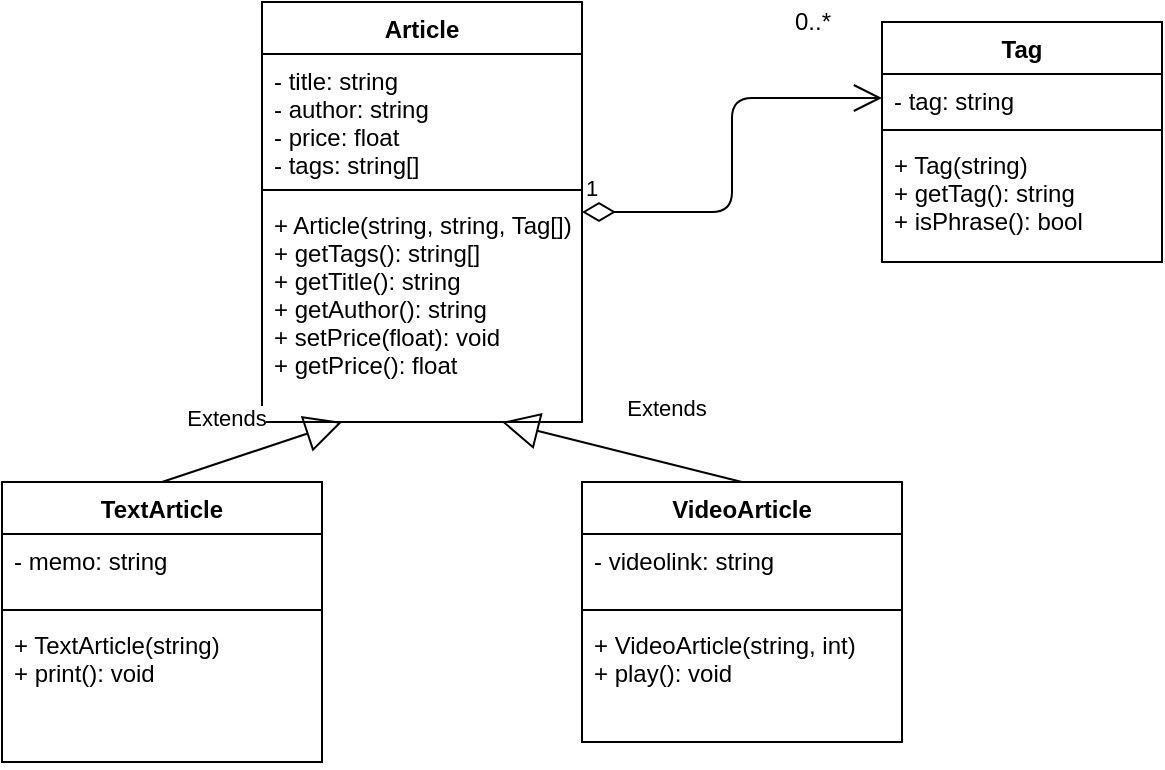 <mxfile version="13.10.9" type="github">
  <diagram id="Vd4rNCXtSsH7h7m5AwRn" name="Article">
    <mxGraphModel dx="786" dy="486" grid="1" gridSize="10" guides="1" tooltips="1" connect="1" arrows="1" fold="1" page="1" pageScale="1" pageWidth="827" pageHeight="1169" math="0" shadow="0">
      <root>
        <mxCell id="5uMioibvbi96hbgjhdTk-0" />
        <mxCell id="5uMioibvbi96hbgjhdTk-1" parent="5uMioibvbi96hbgjhdTk-0" />
        <mxCell id="5uMioibvbi96hbgjhdTk-2" value="Article" style="swimlane;fontStyle=1;align=center;verticalAlign=top;childLayout=stackLayout;horizontal=1;startSize=26;horizontalStack=0;resizeParent=1;resizeParentMax=0;resizeLast=0;collapsible=1;marginBottom=0;" parent="5uMioibvbi96hbgjhdTk-1" vertex="1">
          <mxGeometry x="280" y="140" width="160" height="210" as="geometry">
            <mxRectangle x="280" y="140" width="70" height="26" as="alternateBounds" />
          </mxGeometry>
        </mxCell>
        <mxCell id="5uMioibvbi96hbgjhdTk-3" value="- title: string&#xa;- author: string&#xa;- price: float&#xa;- tags: string[]" style="text;strokeColor=none;fillColor=none;align=left;verticalAlign=top;spacingLeft=4;spacingRight=4;overflow=hidden;rotatable=0;points=[[0,0.5],[1,0.5]];portConstraint=eastwest;" parent="5uMioibvbi96hbgjhdTk-2" vertex="1">
          <mxGeometry y="26" width="160" height="64" as="geometry" />
        </mxCell>
        <mxCell id="5uMioibvbi96hbgjhdTk-4" value="" style="line;strokeWidth=1;fillColor=none;align=left;verticalAlign=middle;spacingTop=-1;spacingLeft=3;spacingRight=3;rotatable=0;labelPosition=right;points=[];portConstraint=eastwest;" parent="5uMioibvbi96hbgjhdTk-2" vertex="1">
          <mxGeometry y="90" width="160" height="8" as="geometry" />
        </mxCell>
        <mxCell id="5uMioibvbi96hbgjhdTk-5" value="+ Article(string, string, Tag[])&#xa;+ getTags(): string[] &#xa;+ getTitle(): string&#xa;+ getAuthor(): string&#xa;+ setPrice(float): void&#xa;+ getPrice(): float" style="text;strokeColor=none;fillColor=none;align=left;verticalAlign=top;spacingLeft=4;spacingRight=4;overflow=hidden;rotatable=0;points=[[0,0.5],[1,0.5]];portConstraint=eastwest;" parent="5uMioibvbi96hbgjhdTk-2" vertex="1">
          <mxGeometry y="98" width="160" height="112" as="geometry" />
        </mxCell>
        <mxCell id="5uMioibvbi96hbgjhdTk-6" value="Tag" style="swimlane;fontStyle=1;align=center;verticalAlign=top;childLayout=stackLayout;horizontal=1;startSize=26;horizontalStack=0;resizeParent=1;resizeParentMax=0;resizeLast=0;collapsible=1;marginBottom=0;" parent="5uMioibvbi96hbgjhdTk-1" vertex="1">
          <mxGeometry x="590" y="150" width="140" height="120" as="geometry">
            <mxRectangle x="590" y="150" width="50" height="26" as="alternateBounds" />
          </mxGeometry>
        </mxCell>
        <mxCell id="5uMioibvbi96hbgjhdTk-7" value="- tag: string&#xa;" style="text;strokeColor=none;fillColor=none;align=left;verticalAlign=top;spacingLeft=4;spacingRight=4;overflow=hidden;rotatable=0;points=[[0,0.5],[1,0.5]];portConstraint=eastwest;" parent="5uMioibvbi96hbgjhdTk-6" vertex="1">
          <mxGeometry y="26" width="140" height="24" as="geometry" />
        </mxCell>
        <mxCell id="5uMioibvbi96hbgjhdTk-8" value="" style="line;strokeWidth=1;fillColor=none;align=left;verticalAlign=middle;spacingTop=-1;spacingLeft=3;spacingRight=3;rotatable=0;labelPosition=right;points=[];portConstraint=eastwest;" parent="5uMioibvbi96hbgjhdTk-6" vertex="1">
          <mxGeometry y="50" width="140" height="8" as="geometry" />
        </mxCell>
        <mxCell id="5uMioibvbi96hbgjhdTk-9" value="+ Tag(string)&#xa;+ getTag(): string&#xa;+ isPhrase(): bool" style="text;strokeColor=none;fillColor=none;align=left;verticalAlign=top;spacingLeft=4;spacingRight=4;overflow=hidden;rotatable=0;points=[[0,0.5],[1,0.5]];portConstraint=eastwest;" parent="5uMioibvbi96hbgjhdTk-6" vertex="1">
          <mxGeometry y="58" width="140" height="62" as="geometry" />
        </mxCell>
        <mxCell id="5uMioibvbi96hbgjhdTk-15" value="TextArticle" style="swimlane;fontStyle=1;align=center;verticalAlign=top;childLayout=stackLayout;horizontal=1;startSize=26;horizontalStack=0;resizeParent=1;resizeParentMax=0;resizeLast=0;collapsible=1;marginBottom=0;" parent="5uMioibvbi96hbgjhdTk-1" vertex="1">
          <mxGeometry x="150" y="380" width="160" height="140" as="geometry">
            <mxRectangle x="150" y="280" width="90" height="26" as="alternateBounds" />
          </mxGeometry>
        </mxCell>
        <mxCell id="5uMioibvbi96hbgjhdTk-16" value="- memo: string" style="text;strokeColor=none;fillColor=none;align=left;verticalAlign=top;spacingLeft=4;spacingRight=4;overflow=hidden;rotatable=0;points=[[0,0.5],[1,0.5]];portConstraint=eastwest;" parent="5uMioibvbi96hbgjhdTk-15" vertex="1">
          <mxGeometry y="26" width="160" height="34" as="geometry" />
        </mxCell>
        <mxCell id="5uMioibvbi96hbgjhdTk-17" value="" style="line;strokeWidth=1;fillColor=none;align=left;verticalAlign=middle;spacingTop=-1;spacingLeft=3;spacingRight=3;rotatable=0;labelPosition=right;points=[];portConstraint=eastwest;" parent="5uMioibvbi96hbgjhdTk-15" vertex="1">
          <mxGeometry y="60" width="160" height="8" as="geometry" />
        </mxCell>
        <mxCell id="5uMioibvbi96hbgjhdTk-18" value="+ TextArticle(string)&#xa;+ print(): void" style="text;strokeColor=none;fillColor=none;align=left;verticalAlign=top;spacingLeft=4;spacingRight=4;overflow=hidden;rotatable=0;points=[[0,0.5],[1,0.5]];portConstraint=eastwest;" parent="5uMioibvbi96hbgjhdTk-15" vertex="1">
          <mxGeometry y="68" width="160" height="72" as="geometry" />
        </mxCell>
        <mxCell id="2xfxii0tXd6Dl0owVV2G-0" value="Extends" style="endArrow=block;endSize=16;endFill=0;html=1;entryX=0.25;entryY=1;entryDx=0;entryDy=0;exitX=0.5;exitY=0;exitDx=0;exitDy=0;" parent="5uMioibvbi96hbgjhdTk-1" source="5uMioibvbi96hbgjhdTk-15" target="5uMioibvbi96hbgjhdTk-2" edge="1">
          <mxGeometry x="-0.146" y="20" width="160" relative="1" as="geometry">
            <mxPoint x="280" y="350" as="sourcePoint" />
            <mxPoint x="440" y="350" as="targetPoint" />
            <mxPoint as="offset" />
          </mxGeometry>
        </mxCell>
        <mxCell id="2xfxii0tXd6Dl0owVV2G-1" value="VideoArticle" style="swimlane;fontStyle=1;align=center;verticalAlign=top;childLayout=stackLayout;horizontal=1;startSize=26;horizontalStack=0;resizeParent=1;resizeParentMax=0;resizeLast=0;collapsible=1;marginBottom=0;" parent="5uMioibvbi96hbgjhdTk-1" vertex="1">
          <mxGeometry x="440" y="380" width="160" height="130" as="geometry">
            <mxRectangle x="370" y="280" width="100" height="26" as="alternateBounds" />
          </mxGeometry>
        </mxCell>
        <mxCell id="2xfxii0tXd6Dl0owVV2G-2" value="- videolink: string" style="text;strokeColor=none;fillColor=none;align=left;verticalAlign=top;spacingLeft=4;spacingRight=4;overflow=hidden;rotatable=0;points=[[0,0.5],[1,0.5]];portConstraint=eastwest;" parent="2xfxii0tXd6Dl0owVV2G-1" vertex="1">
          <mxGeometry y="26" width="160" height="34" as="geometry" />
        </mxCell>
        <mxCell id="2xfxii0tXd6Dl0owVV2G-3" value="" style="line;strokeWidth=1;fillColor=none;align=left;verticalAlign=middle;spacingTop=-1;spacingLeft=3;spacingRight=3;rotatable=0;labelPosition=right;points=[];portConstraint=eastwest;" parent="2xfxii0tXd6Dl0owVV2G-1" vertex="1">
          <mxGeometry y="60" width="160" height="8" as="geometry" />
        </mxCell>
        <mxCell id="2xfxii0tXd6Dl0owVV2G-4" value="+ VideoArticle(string, int)&#xa;+ play(): void" style="text;strokeColor=none;fillColor=none;align=left;verticalAlign=top;spacingLeft=4;spacingRight=4;overflow=hidden;rotatable=0;points=[[0,0.5],[1,0.5]];portConstraint=eastwest;" parent="2xfxii0tXd6Dl0owVV2G-1" vertex="1">
          <mxGeometry y="68" width="160" height="62" as="geometry" />
        </mxCell>
        <mxCell id="2xfxii0tXd6Dl0owVV2G-5" value="Extends" style="endArrow=block;endSize=16;endFill=0;html=1;entryX=0.75;entryY=1;entryDx=0;entryDy=0;exitX=0.5;exitY=0;exitDx=0;exitDy=0;" parent="5uMioibvbi96hbgjhdTk-1" source="2xfxii0tXd6Dl0owVV2G-1" target="5uMioibvbi96hbgjhdTk-2" edge="1">
          <mxGeometry x="-0.268" y="-27" width="160" relative="1" as="geometry">
            <mxPoint x="220" y="240" as="sourcePoint" />
            <mxPoint x="325" y="176" as="targetPoint" />
            <mxPoint as="offset" />
          </mxGeometry>
        </mxCell>
        <mxCell id="o-HS0HUyBrbIT2XWCSfl-0" value="1" style="endArrow=open;html=1;endSize=12;startArrow=diamondThin;startSize=14;startFill=0;edgeStyle=orthogonalEdgeStyle;align=left;verticalAlign=bottom;exitX=1;exitY=0.5;exitDx=0;exitDy=0;entryX=0;entryY=0.5;entryDx=0;entryDy=0;" parent="5uMioibvbi96hbgjhdTk-1" source="5uMioibvbi96hbgjhdTk-2" target="5uMioibvbi96hbgjhdTk-7" edge="1">
          <mxGeometry x="-1" y="3" relative="1" as="geometry">
            <mxPoint x="420" y="220" as="sourcePoint" />
            <mxPoint x="580" y="220" as="targetPoint" />
          </mxGeometry>
        </mxCell>
        <mxCell id="o-HS0HUyBrbIT2XWCSfl-1" value="0..*" style="text;html=1;align=center;verticalAlign=middle;resizable=0;points=[];autosize=1;" parent="5uMioibvbi96hbgjhdTk-1" vertex="1">
          <mxGeometry x="540" y="140" width="30" height="20" as="geometry" />
        </mxCell>
      </root>
    </mxGraphModel>
  </diagram>
</mxfile>
